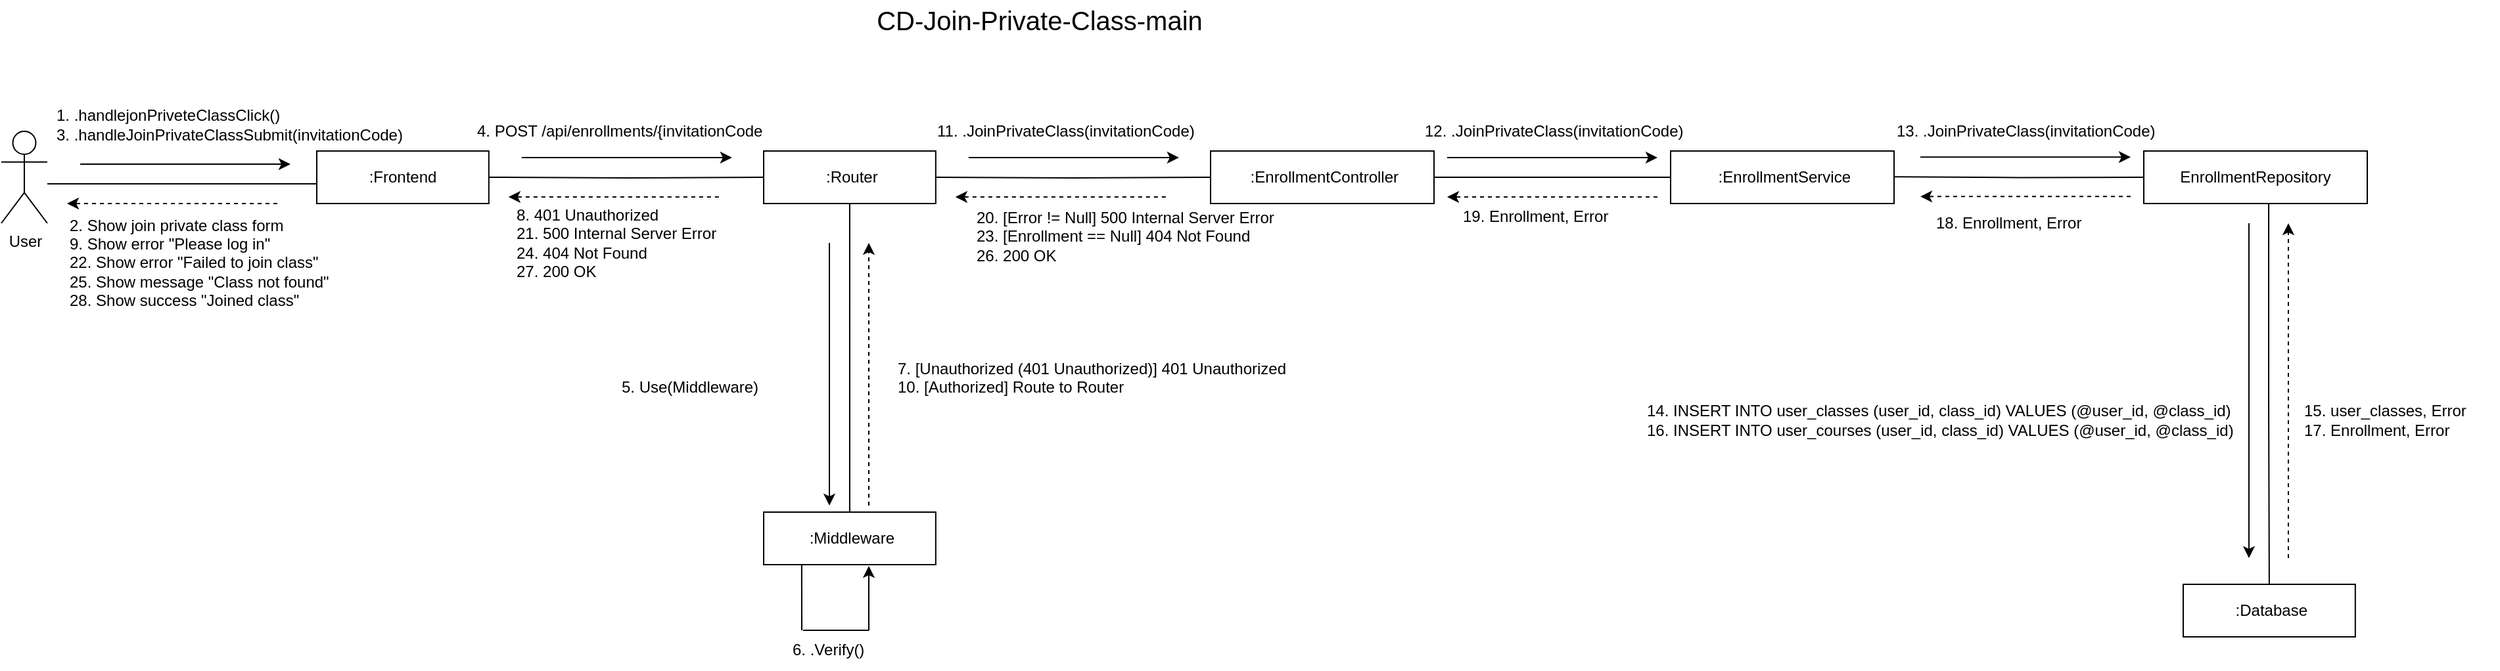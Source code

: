 <mxfile version="26.0.16">
  <diagram id="MDtHZ6pGdsajcSI9P2T4" name="Page-2">
    <mxGraphModel dx="5268" dy="2356" grid="1" gridSize="10" guides="1" tooltips="1" connect="1" arrows="1" fold="1" page="0" pageScale="1" pageWidth="850" pageHeight="1100" math="0" shadow="0">
      <root>
        <mxCell id="0" />
        <mxCell id="1" parent="0" />
        <mxCell id="D-RGQZih868TQZSiE14y-1" style="edgeStyle=orthogonalEdgeStyle;rounded=0;orthogonalLoop=1;jettySize=auto;html=1;entryX=0;entryY=0.5;entryDx=0;entryDy=0;endArrow=none;startFill=0;" edge="1" parent="1">
          <mxGeometry relative="1" as="geometry">
            <mxPoint x="-2025" y="-440" as="sourcePoint" />
            <mxPoint x="-1820" y="-440" as="targetPoint" />
          </mxGeometry>
        </mxCell>
        <mxCell id="D-RGQZih868TQZSiE14y-2" value="User" style="shape=umlActor;verticalLabelPosition=bottom;verticalAlign=top;html=1;outlineConnect=0;" vertex="1" parent="1">
          <mxGeometry x="-2060" y="-480" width="35" height="70" as="geometry" />
        </mxCell>
        <mxCell id="D-RGQZih868TQZSiE14y-3" value=":Frontend" style="rounded=0;whiteSpace=wrap;html=1;" vertex="1" parent="1">
          <mxGeometry x="-1820" y="-465" width="130.91" height="40" as="geometry" />
        </mxCell>
        <mxCell id="D-RGQZih868TQZSiE14y-4" value="" style="endArrow=classic;html=1;rounded=0;" edge="1" parent="1">
          <mxGeometry width="50" height="50" relative="1" as="geometry">
            <mxPoint x="-2000" y="-455" as="sourcePoint" />
            <mxPoint x="-1840" y="-455" as="targetPoint" />
          </mxGeometry>
        </mxCell>
        <mxCell id="D-RGQZih868TQZSiE14y-5" value="" style="endArrow=classic;html=1;rounded=0;dashed=1;" edge="1" parent="1">
          <mxGeometry width="50" height="50" relative="1" as="geometry">
            <mxPoint x="-1850" y="-425" as="sourcePoint" />
            <mxPoint x="-2010" y="-425" as="targetPoint" />
          </mxGeometry>
        </mxCell>
        <mxCell id="D-RGQZih868TQZSiE14y-6" value="&amp;nbsp;:Router" style="rounded=0;whiteSpace=wrap;html=1;" vertex="1" parent="1">
          <mxGeometry x="-1480" y="-465" width="130.91" height="40" as="geometry" />
        </mxCell>
        <mxCell id="D-RGQZih868TQZSiE14y-7" style="edgeStyle=orthogonalEdgeStyle;rounded=0;orthogonalLoop=1;jettySize=auto;html=1;entryX=0;entryY=0.5;entryDx=0;entryDy=0;endArrow=none;startFill=0;" edge="1" parent="1" target="D-RGQZih868TQZSiE14y-6">
          <mxGeometry relative="1" as="geometry">
            <mxPoint x="-1689.09" y="-445" as="sourcePoint" />
            <mxPoint x="-1484.09" y="-445" as="targetPoint" />
          </mxGeometry>
        </mxCell>
        <mxCell id="D-RGQZih868TQZSiE14y-8" value="" style="endArrow=classic;html=1;rounded=0;" edge="1" parent="1">
          <mxGeometry width="50" height="50" relative="1" as="geometry">
            <mxPoint x="-1664.09" y="-460" as="sourcePoint" />
            <mxPoint x="-1504.09" y="-460" as="targetPoint" />
          </mxGeometry>
        </mxCell>
        <mxCell id="D-RGQZih868TQZSiE14y-9" value="" style="endArrow=classic;html=1;rounded=0;dashed=1;" edge="1" parent="1">
          <mxGeometry width="50" height="50" relative="1" as="geometry">
            <mxPoint x="-1514.09" y="-430" as="sourcePoint" />
            <mxPoint x="-1674.09" y="-430" as="targetPoint" />
          </mxGeometry>
        </mxCell>
        <mxCell id="D-RGQZih868TQZSiE14y-10" value="&amp;nbsp;" style="text;whiteSpace=wrap;html=1;" vertex="1" parent="1">
          <mxGeometry x="-1580" y="-480" width="40" height="40" as="geometry" />
        </mxCell>
        <mxCell id="D-RGQZih868TQZSiE14y-55" style="edgeStyle=orthogonalEdgeStyle;rounded=0;orthogonalLoop=1;jettySize=auto;html=1;entryX=0;entryY=0.5;entryDx=0;entryDy=0;endArrow=none;startFill=0;" edge="1" parent="1" source="D-RGQZih868TQZSiE14y-11" target="D-RGQZih868TQZSiE14y-53">
          <mxGeometry relative="1" as="geometry" />
        </mxCell>
        <mxCell id="D-RGQZih868TQZSiE14y-11" value="&amp;nbsp;:EnrollmentController" style="rounded=0;whiteSpace=wrap;html=1;" vertex="1" parent="1">
          <mxGeometry x="-1140" y="-465" width="170" height="40" as="geometry" />
        </mxCell>
        <mxCell id="D-RGQZih868TQZSiE14y-12" style="edgeStyle=orthogonalEdgeStyle;rounded=0;orthogonalLoop=1;jettySize=auto;html=1;entryX=0;entryY=0.5;entryDx=0;entryDy=0;endArrow=none;startFill=0;" edge="1" parent="1" target="D-RGQZih868TQZSiE14y-11">
          <mxGeometry relative="1" as="geometry">
            <mxPoint x="-1349.09" y="-445" as="sourcePoint" />
            <mxPoint x="-1144.09" y="-445" as="targetPoint" />
          </mxGeometry>
        </mxCell>
        <mxCell id="D-RGQZih868TQZSiE14y-13" value="" style="endArrow=classic;html=1;rounded=0;" edge="1" parent="1">
          <mxGeometry width="50" height="50" relative="1" as="geometry">
            <mxPoint x="-1324.09" y="-460" as="sourcePoint" />
            <mxPoint x="-1164.09" y="-460" as="targetPoint" />
          </mxGeometry>
        </mxCell>
        <mxCell id="D-RGQZih868TQZSiE14y-14" value="" style="endArrow=classic;html=1;rounded=0;dashed=1;" edge="1" parent="1">
          <mxGeometry width="50" height="50" relative="1" as="geometry">
            <mxPoint x="-1174.09" y="-430" as="sourcePoint" />
            <mxPoint x="-1334.09" y="-430" as="targetPoint" />
          </mxGeometry>
        </mxCell>
        <mxCell id="D-RGQZih868TQZSiE14y-19" style="edgeStyle=orthogonalEdgeStyle;rounded=0;orthogonalLoop=1;jettySize=auto;html=1;endArrow=none;startFill=0;exitX=0.559;exitY=0.993;exitDx=0;exitDy=0;exitPerimeter=0;" edge="1" parent="1" source="D-RGQZih868TQZSiE14y-54" target="D-RGQZih868TQZSiE14y-31">
          <mxGeometry relative="1" as="geometry">
            <mxPoint x="-335" y="-420" as="sourcePoint" />
          </mxGeometry>
        </mxCell>
        <mxCell id="D-RGQZih868TQZSiE14y-24" style="edgeStyle=orthogonalEdgeStyle;rounded=0;orthogonalLoop=1;jettySize=auto;html=1;entryX=0.5;entryY=1;entryDx=0;entryDy=0;endArrow=none;startFill=0;" edge="1" parent="1" source="D-RGQZih868TQZSiE14y-25" target="D-RGQZih868TQZSiE14y-6">
          <mxGeometry relative="1" as="geometry" />
        </mxCell>
        <mxCell id="D-RGQZih868TQZSiE14y-25" value="&amp;nbsp;:Middleware" style="rounded=0;whiteSpace=wrap;html=1;" vertex="1" parent="1">
          <mxGeometry x="-1480" y="-190" width="130.91" height="40" as="geometry" />
        </mxCell>
        <mxCell id="D-RGQZih868TQZSiE14y-26" value="" style="endArrow=classic;html=1;rounded=0;dashed=1;" edge="1" parent="1">
          <mxGeometry width="50" height="50" relative="1" as="geometry">
            <mxPoint x="-1400" y="-195" as="sourcePoint" />
            <mxPoint x="-1400" y="-395" as="targetPoint" />
          </mxGeometry>
        </mxCell>
        <mxCell id="D-RGQZih868TQZSiE14y-27" value="" style="endArrow=classic;html=1;rounded=0;" edge="1" parent="1">
          <mxGeometry width="50" height="50" relative="1" as="geometry">
            <mxPoint x="-1430" y="-395" as="sourcePoint" />
            <mxPoint x="-1430" y="-195" as="targetPoint" />
          </mxGeometry>
        </mxCell>
        <mxCell id="D-RGQZih868TQZSiE14y-28" value="" style="endArrow=none;html=1;rounded=0;entryX=0.221;entryY=0.995;entryDx=0;entryDy=0;entryPerimeter=0;" edge="1" parent="1" target="D-RGQZih868TQZSiE14y-25">
          <mxGeometry width="50" height="50" relative="1" as="geometry">
            <mxPoint x="-1451" y="-100" as="sourcePoint" />
            <mxPoint x="-1450" y="-150" as="targetPoint" />
          </mxGeometry>
        </mxCell>
        <mxCell id="D-RGQZih868TQZSiE14y-29" value="" style="endArrow=classic;html=1;rounded=0;" edge="1" parent="1">
          <mxGeometry width="50" height="50" relative="1" as="geometry">
            <mxPoint x="-1400" y="-100" as="sourcePoint" />
            <mxPoint x="-1400" y="-149" as="targetPoint" />
          </mxGeometry>
        </mxCell>
        <mxCell id="D-RGQZih868TQZSiE14y-30" value="" style="endArrow=none;html=1;rounded=0;" edge="1" parent="1">
          <mxGeometry width="50" height="50" relative="1" as="geometry">
            <mxPoint x="-1450" y="-100" as="sourcePoint" />
            <mxPoint x="-1400" y="-100" as="targetPoint" />
          </mxGeometry>
        </mxCell>
        <mxCell id="D-RGQZih868TQZSiE14y-31" value="&amp;nbsp;:Database" style="rounded=0;whiteSpace=wrap;html=1;" vertex="1" parent="1">
          <mxGeometry x="-400.0" y="-135" width="130.91" height="40" as="geometry" />
        </mxCell>
        <mxCell id="D-RGQZih868TQZSiE14y-32" value="" style="endArrow=classic;html=1;rounded=0;" edge="1" parent="1">
          <mxGeometry width="50" height="50" relative="1" as="geometry">
            <mxPoint x="-350" y="-410" as="sourcePoint" />
            <mxPoint x="-350" y="-155" as="targetPoint" />
          </mxGeometry>
        </mxCell>
        <mxCell id="D-RGQZih868TQZSiE14y-33" value="" style="endArrow=classic;html=1;rounded=0;dashed=1;" edge="1" parent="1">
          <mxGeometry width="50" height="50" relative="1" as="geometry">
            <mxPoint x="-320" y="-155" as="sourcePoint" />
            <mxPoint x="-320" y="-410" as="targetPoint" />
          </mxGeometry>
        </mxCell>
        <mxCell id="D-RGQZih868TQZSiE14y-53" value="&amp;nbsp;:EnrollmentService" style="rounded=0;whiteSpace=wrap;html=1;" vertex="1" parent="1">
          <mxGeometry x="-790" y="-465" width="170" height="40" as="geometry" />
        </mxCell>
        <mxCell id="D-RGQZih868TQZSiE14y-54" value="EnrollmentRepository" style="rounded=0;whiteSpace=wrap;html=1;" vertex="1" parent="1">
          <mxGeometry x="-430.0" y="-465" width="170" height="40" as="geometry" />
        </mxCell>
        <mxCell id="D-RGQZih868TQZSiE14y-56" style="edgeStyle=orthogonalEdgeStyle;rounded=0;orthogonalLoop=1;jettySize=auto;html=1;entryX=0;entryY=0.5;entryDx=0;entryDy=0;endArrow=none;startFill=0;" edge="1" parent="1" target="D-RGQZih868TQZSiE14y-54">
          <mxGeometry relative="1" as="geometry">
            <mxPoint x="-620" y="-445.34" as="sourcePoint" />
            <mxPoint x="-440" y="-445.34" as="targetPoint" />
          </mxGeometry>
        </mxCell>
        <mxCell id="D-RGQZih868TQZSiE14y-57" value="" style="endArrow=classic;html=1;rounded=0;" edge="1" parent="1">
          <mxGeometry width="50" height="50" relative="1" as="geometry">
            <mxPoint x="-960" y="-460" as="sourcePoint" />
            <mxPoint x="-800" y="-460" as="targetPoint" />
          </mxGeometry>
        </mxCell>
        <mxCell id="D-RGQZih868TQZSiE14y-58" value="" style="endArrow=classic;html=1;rounded=0;dashed=1;" edge="1" parent="1">
          <mxGeometry width="50" height="50" relative="1" as="geometry">
            <mxPoint x="-800" y="-430" as="sourcePoint" />
            <mxPoint x="-960" y="-430" as="targetPoint" />
          </mxGeometry>
        </mxCell>
        <mxCell id="D-RGQZih868TQZSiE14y-59" value="" style="endArrow=classic;html=1;rounded=0;" edge="1" parent="1">
          <mxGeometry width="50" height="50" relative="1" as="geometry">
            <mxPoint x="-600" y="-460.34" as="sourcePoint" />
            <mxPoint x="-440" y="-460.34" as="targetPoint" />
          </mxGeometry>
        </mxCell>
        <mxCell id="D-RGQZih868TQZSiE14y-60" value="" style="endArrow=classic;html=1;rounded=0;dashed=1;" edge="1" parent="1">
          <mxGeometry width="50" height="50" relative="1" as="geometry">
            <mxPoint x="-440" y="-430.34" as="sourcePoint" />
            <mxPoint x="-600" y="-430.34" as="targetPoint" />
          </mxGeometry>
        </mxCell>
        <mxCell id="D-RGQZih868TQZSiE14y-62" value="&lt;div align=&quot;left&quot;&gt;1. .handlejonPriveteClassClick()&lt;/div&gt;&lt;div align=&quot;left&quot;&gt;3. .handleJoinPrivateClassSubmit(invitationCode)&lt;br&gt;&lt;/div&gt;" style="text;html=1;align=left;verticalAlign=middle;resizable=0;points=[];autosize=1;strokeColor=none;fillColor=none;" vertex="1" parent="1">
          <mxGeometry x="-2020" y="-505" width="300" height="40" as="geometry" />
        </mxCell>
        <mxCell id="D-RGQZih868TQZSiE14y-63" value="&lt;div&gt;2. Show join private class form&lt;/div&gt;&lt;div&gt;9. Show error &quot;Please log in&quot;&lt;/div&gt;&lt;div&gt;22. Show error &quot;Failed to join class&quot;&lt;/div&gt;&lt;div&gt;25. Show message &quot;Class not found&quot;&lt;/div&gt;&lt;div&gt;28. Show success &quot;Joined class&quot;&lt;br&gt;&lt;/div&gt;" style="text;html=1;align=left;verticalAlign=middle;resizable=0;points=[];autosize=1;strokeColor=none;fillColor=none;" vertex="1" parent="1">
          <mxGeometry x="-2010" y="-425" width="230" height="90" as="geometry" />
        </mxCell>
        <mxCell id="D-RGQZih868TQZSiE14y-64" value="4. POST /api/enrollments/{invitationCode" style="text;html=1;align=left;verticalAlign=middle;resizable=0;points=[];autosize=1;strokeColor=none;fillColor=none;" vertex="1" parent="1">
          <mxGeometry x="-1700" y="-495" width="260" height="30" as="geometry" />
        </mxCell>
        <mxCell id="D-RGQZih868TQZSiE14y-65" value="5. Use(Middleware)" style="text;html=1;align=left;verticalAlign=middle;resizable=0;points=[];autosize=1;strokeColor=none;fillColor=none;" vertex="1" parent="1">
          <mxGeometry x="-1590" y="-300" width="130" height="30" as="geometry" />
        </mxCell>
        <mxCell id="D-RGQZih868TQZSiE14y-66" value="6. .Verify()" style="text;html=1;align=left;verticalAlign=middle;resizable=0;points=[];autosize=1;strokeColor=none;fillColor=none;" vertex="1" parent="1">
          <mxGeometry x="-1460" y="-100" width="80" height="30" as="geometry" />
        </mxCell>
        <mxCell id="D-RGQZih868TQZSiE14y-67" value="&lt;div&gt;7. [Unauthorized (401 Unauthorized)] 401 Unauthorized&lt;/div&gt;&lt;div&gt;10.&amp;nbsp;[Authorized] Route to Router&lt;/div&gt;&lt;div&gt;&lt;br&gt; &lt;/div&gt;" style="text;html=1;align=left;verticalAlign=middle;resizable=0;points=[];autosize=1;strokeColor=none;fillColor=none;" vertex="1" parent="1">
          <mxGeometry x="-1380" y="-315" width="340" height="60" as="geometry" />
        </mxCell>
        <mxCell id="D-RGQZih868TQZSiE14y-69" value="&lt;div&gt;8.&amp;nbsp;401 Unauthorized&lt;/div&gt;&lt;div&gt;21. 500 Internal Server Error&lt;/div&gt;&lt;div&gt;24. 404 Not Found&lt;/div&gt;&lt;div&gt;27. 200 OK&lt;br&gt; &lt;/div&gt;" style="text;html=1;align=left;verticalAlign=middle;resizable=0;points=[];autosize=1;strokeColor=none;fillColor=none;" vertex="1" parent="1">
          <mxGeometry x="-1670" y="-430" width="190" height="70" as="geometry" />
        </mxCell>
        <mxCell id="D-RGQZih868TQZSiE14y-71" value="11. .JoinPrivateClass(invitationCode)" style="text;html=1;align=left;verticalAlign=middle;resizable=0;points=[];autosize=1;strokeColor=none;fillColor=none;" vertex="1" parent="1">
          <mxGeometry x="-1350" y="-495" width="230" height="30" as="geometry" />
        </mxCell>
        <mxCell id="D-RGQZih868TQZSiE14y-73" value="12. .JoinPrivateClass(invitationCode)" style="text;html=1;align=left;verticalAlign=middle;resizable=0;points=[];autosize=1;strokeColor=none;fillColor=none;" vertex="1" parent="1">
          <mxGeometry x="-979.09" y="-495" width="230" height="30" as="geometry" />
        </mxCell>
        <mxCell id="D-RGQZih868TQZSiE14y-74" value="13. .JoinPrivateClass(invitationCode)" style="text;html=1;align=left;verticalAlign=middle;resizable=0;points=[];autosize=1;strokeColor=none;fillColor=none;" vertex="1" parent="1">
          <mxGeometry x="-620" y="-495" width="230" height="30" as="geometry" />
        </mxCell>
        <mxCell id="D-RGQZih868TQZSiE14y-75" value="&lt;div&gt;14. INSERT INTO user_classes (user_id, class_id) VALUES (@user_id, @class_id)&lt;/div&gt;&lt;div&gt;16. INSERT INTO user_courses (user_id, class_id) VALUES (@user_id, @class_id)&lt;br&gt;&lt;/div&gt;" style="text;html=1;align=left;verticalAlign=middle;resizable=0;points=[];autosize=1;strokeColor=none;fillColor=none;" vertex="1" parent="1">
          <mxGeometry x="-810" y="-280" width="470" height="40" as="geometry" />
        </mxCell>
        <mxCell id="D-RGQZih868TQZSiE14y-76" value="&lt;div&gt;15. user_classes, Error&lt;/div&gt;&lt;div&gt;17. Enrollment, Error&lt;br&gt;&lt;/div&gt;" style="text;html=1;align=left;verticalAlign=middle;resizable=0;points=[];autosize=1;strokeColor=none;fillColor=none;" vertex="1" parent="1">
          <mxGeometry x="-310" y="-280" width="150" height="40" as="geometry" />
        </mxCell>
        <mxCell id="D-RGQZih868TQZSiE14y-77" value="18. Enrollment, Error" style="text;html=1;align=left;verticalAlign=middle;resizable=0;points=[];autosize=1;strokeColor=none;fillColor=none;" vertex="1" parent="1">
          <mxGeometry x="-590" y="-425" width="150" height="30" as="geometry" />
        </mxCell>
        <mxCell id="D-RGQZih868TQZSiE14y-78" value="19. Enrollment, Error" style="text;html=1;align=left;verticalAlign=middle;resizable=0;points=[];autosize=1;strokeColor=none;fillColor=none;" vertex="1" parent="1">
          <mxGeometry x="-950" y="-430" width="150" height="30" as="geometry" />
        </mxCell>
        <mxCell id="D-RGQZih868TQZSiE14y-79" value="&lt;div&gt;20. [Error != Null] 500 Internal Server Error&lt;/div&gt;&lt;div&gt;23. [Enrollment == Null] 404 Not Found&lt;/div&gt;&lt;div&gt;26. 200 OK&lt;br&gt;&lt;/div&gt;" style="text;html=1;align=left;verticalAlign=middle;resizable=0;points=[];autosize=1;strokeColor=none;fillColor=none;" vertex="1" parent="1">
          <mxGeometry x="-1320" y="-430" width="270" height="60" as="geometry" />
        </mxCell>
        <mxCell id="0-zPXShmwgy2ueBzKWZW-1" value="&lt;div&gt;CD-Join-Private-Class-main&lt;/div&gt;" style="text;html=1;align=center;verticalAlign=middle;whiteSpace=wrap;rounded=0;fontSize=20;" vertex="1" parent="1">
          <mxGeometry x="-1570" y="-580" width="600" height="30" as="geometry" />
        </mxCell>
      </root>
    </mxGraphModel>
  </diagram>
</mxfile>
